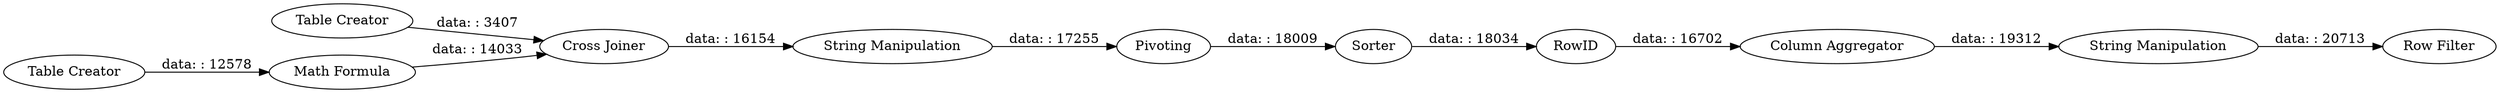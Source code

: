 digraph {
	"8583050920978340277_1677" [label=RowID]
	"8583050920978340277_1676" [label=Pivoting]
	"8583050920978340277_2" [label="Table Creator"]
	"8583050920978340277_286" [label="String Manipulation"]
	"8583050920978340277_1679" [label="String Manipulation"]
	"8583050920978340277_6" [label="Cross Joiner"]
	"8583050920978340277_1681" [label="Math Formula"]
	"8583050920978340277_1678" [label="Column Aggregator"]
	"8583050920978340277_1680" [label="Row Filter"]
	"8583050920978340277_1682" [label=Sorter]
	"8583050920978340277_1" [label="Table Creator"]
	"8583050920978340277_286" -> "8583050920978340277_1676" [label="data: : 17255"]
	"8583050920978340277_1676" -> "8583050920978340277_1682" [label="data: : 18009"]
	"8583050920978340277_2" -> "8583050920978340277_6" [label="data: : 3407"]
	"8583050920978340277_1682" -> "8583050920978340277_1677" [label="data: : 18034"]
	"8583050920978340277_1" -> "8583050920978340277_1681" [label="data: : 12578"]
	"8583050920978340277_1677" -> "8583050920978340277_1678" [label="data: : 16702"]
	"8583050920978340277_1679" -> "8583050920978340277_1680" [label="data: : 20713"]
	"8583050920978340277_1681" -> "8583050920978340277_6" [label="data: : 14033"]
	"8583050920978340277_1678" -> "8583050920978340277_1679" [label="data: : 19312"]
	"8583050920978340277_6" -> "8583050920978340277_286" [label="data: : 16154"]
	rankdir=LR
}
